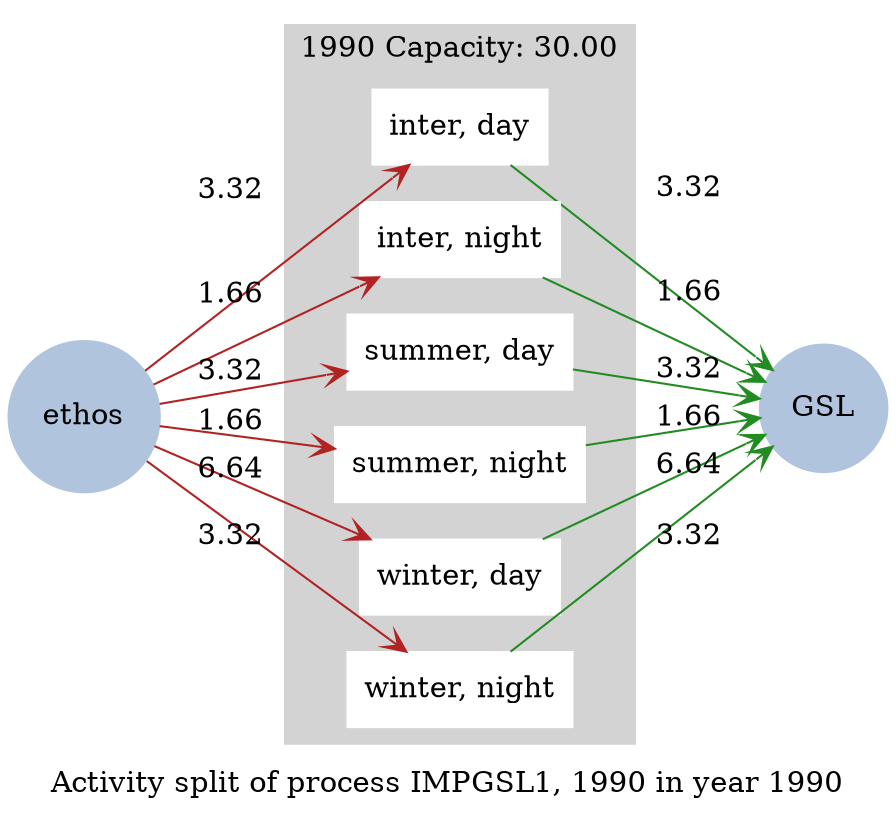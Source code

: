 strict digraph model {
	label = "Activity split of process IMPGSL1, 1990 in year 1990" ;

	compound    = "True" ;
	concentrate = "True";
	rankdir     = "LR" ;
	splines     = "False" ;

	node [ style="filled" ] ;
	edge [ arrowhead="vee" ] ;

	subgraph cluster_slices {
		label = "1990 Capacity: 30.00" ;

		color = "lightgrey" ;
		rank  = "same" ;
		style = "filled" ;

		node [ color="white", shape="box" ] ;

		"inter, day" ;
		"inter, night" ;
		"summer, day" ;
		"summer, night" ;
		"winter, day" ;
		"winter, night" ;
	}

	subgraph energy_carriers {
		node [
		  color     = "lightsteelblue",
		  fontcolor = "black",
		  shape     = "circle"
		] ;

		"GSL"   [ href="../commodities/rc_GSL_1990.svg" ] ;
		"ethos" [ href="../commodities/rc_ethos_1990.svg" ] ;
	}

	subgraph inputs {
		edge [ color="firebrick" ] ;

		"ethos" -> "inter, day"    [ label="3.32" ] ;
		"ethos" -> "inter, night"  [ label="1.66" ] ;
		"ethos" -> "summer, day"   [ label="3.32" ] ;
		"ethos" -> "summer, night" [ label="1.66" ] ;
		"ethos" -> "winter, day"   [ label="6.64" ] ;
		"ethos" -> "winter, night" [ label="3.32" ] ;
	}

	subgraph outputs {
		edge [ color="forestgreen" ] ;

		"inter, day"    -> "GSL" [ label="3.32" ] ;
		"inter, night"  -> "GSL" [ label="1.66" ] ;
		"summer, day"   -> "GSL" [ label="3.32" ] ;
		"summer, night" -> "GSL" [ label="1.66" ] ;
		"winter, day"   -> "GSL" [ label="6.64" ] ;
		"winter, night" -> "GSL" [ label="3.32" ] ;
	}
}
